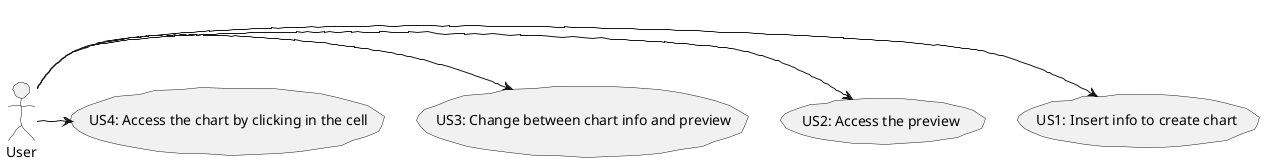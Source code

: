 @startuml  analysis.png
skinparam handwritten true
skinparam monochrome true
skinparam packageStyle rect
skinparam defaultFontName FG Virgil
skinparam shadowing false

User -> (US1: Insert info to create chart)
User -> (US2: Access the preview)
User -> (US3: Change between chart info and preview)
User -> (US4: Access the chart by clicking in the cell)


@enduml